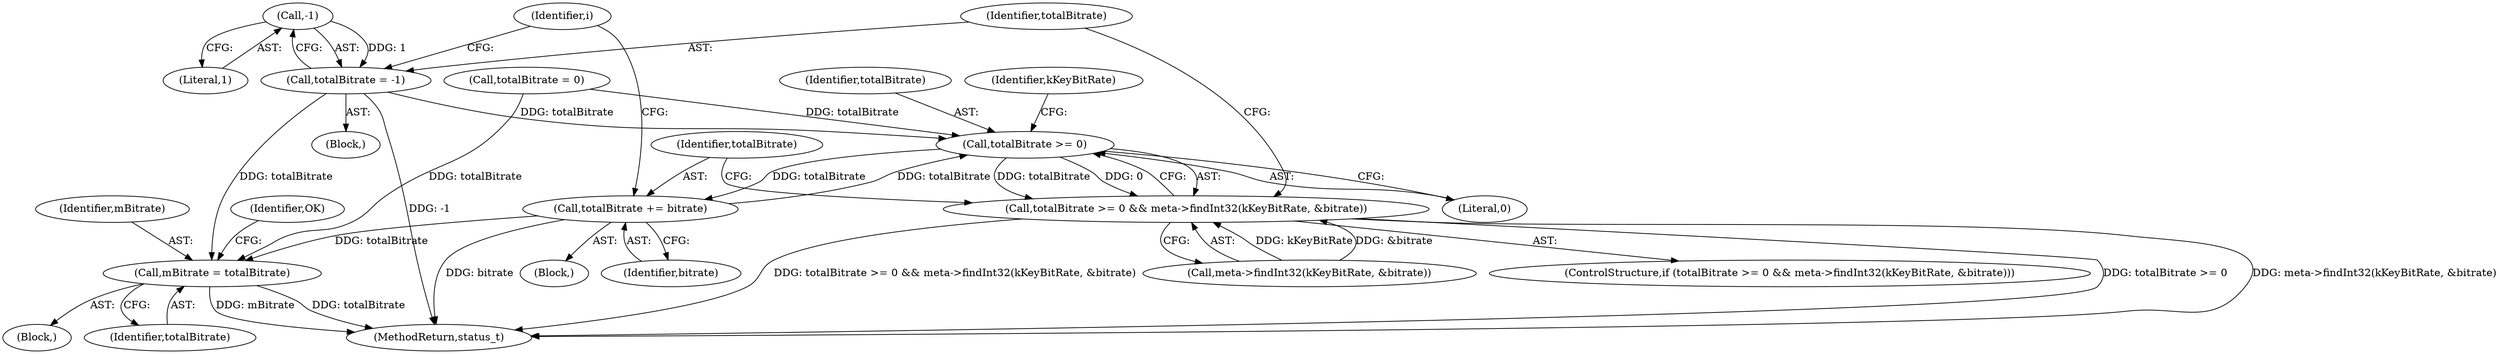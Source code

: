 digraph "1_Android_f81038006b4c59a5a148dcad887371206033c28f@del" {
"1000417" [label="(Call,-1)"];
"1000415" [label="(Call,totalBitrate = -1)"];
"1000402" [label="(Call,totalBitrate >= 0)"];
"1000401" [label="(Call,totalBitrate >= 0 && meta->findInt32(kKeyBitRate, &bitrate))"];
"1000410" [label="(Call,totalBitrate += bitrate)"];
"1000419" [label="(Call,mBitrate = totalBitrate)"];
"1000405" [label="(Call,meta->findInt32(kKeyBitRate, &bitrate))"];
"1000424" [label="(MethodReturn,status_t)"];
"1000101" [label="(Block,)"];
"1000402" [label="(Call,totalBitrate >= 0)"];
"1000417" [label="(Call,-1)"];
"1000423" [label="(Identifier,OK)"];
"1000419" [label="(Call,mBitrate = totalBitrate)"];
"1000416" [label="(Identifier,totalBitrate)"];
"1000418" [label="(Literal,1)"];
"1000403" [label="(Identifier,totalBitrate)"];
"1000400" [label="(ControlStructure,if (totalBitrate >= 0 && meta->findInt32(kKeyBitRate, &bitrate)))"];
"1000421" [label="(Identifier,totalBitrate)"];
"1000412" [label="(Identifier,bitrate)"];
"1000410" [label="(Call,totalBitrate += bitrate)"];
"1000401" [label="(Call,totalBitrate >= 0 && meta->findInt32(kKeyBitRate, &bitrate))"];
"1000411" [label="(Identifier,totalBitrate)"];
"1000415" [label="(Call,totalBitrate = -1)"];
"1000244" [label="(Call,totalBitrate = 0)"];
"1000406" [label="(Identifier,kKeyBitRate)"];
"1000414" [label="(Block,)"];
"1000404" [label="(Literal,0)"];
"1000420" [label="(Identifier,mBitrate)"];
"1000267" [label="(Identifier,i)"];
"1000409" [label="(Block,)"];
"1000417" -> "1000415"  [label="AST: "];
"1000417" -> "1000418"  [label="CFG: "];
"1000418" -> "1000417"  [label="AST: "];
"1000415" -> "1000417"  [label="CFG: "];
"1000417" -> "1000415"  [label="DDG: 1"];
"1000415" -> "1000414"  [label="AST: "];
"1000416" -> "1000415"  [label="AST: "];
"1000267" -> "1000415"  [label="CFG: "];
"1000415" -> "1000424"  [label="DDG: -1"];
"1000415" -> "1000402"  [label="DDG: totalBitrate"];
"1000415" -> "1000419"  [label="DDG: totalBitrate"];
"1000402" -> "1000401"  [label="AST: "];
"1000402" -> "1000404"  [label="CFG: "];
"1000403" -> "1000402"  [label="AST: "];
"1000404" -> "1000402"  [label="AST: "];
"1000406" -> "1000402"  [label="CFG: "];
"1000401" -> "1000402"  [label="CFG: "];
"1000402" -> "1000401"  [label="DDG: totalBitrate"];
"1000402" -> "1000401"  [label="DDG: 0"];
"1000410" -> "1000402"  [label="DDG: totalBitrate"];
"1000244" -> "1000402"  [label="DDG: totalBitrate"];
"1000402" -> "1000410"  [label="DDG: totalBitrate"];
"1000401" -> "1000400"  [label="AST: "];
"1000401" -> "1000405"  [label="CFG: "];
"1000405" -> "1000401"  [label="AST: "];
"1000411" -> "1000401"  [label="CFG: "];
"1000416" -> "1000401"  [label="CFG: "];
"1000401" -> "1000424"  [label="DDG: meta->findInt32(kKeyBitRate, &bitrate)"];
"1000401" -> "1000424"  [label="DDG: totalBitrate >= 0 && meta->findInt32(kKeyBitRate, &bitrate)"];
"1000401" -> "1000424"  [label="DDG: totalBitrate >= 0"];
"1000405" -> "1000401"  [label="DDG: kKeyBitRate"];
"1000405" -> "1000401"  [label="DDG: &bitrate"];
"1000410" -> "1000409"  [label="AST: "];
"1000410" -> "1000412"  [label="CFG: "];
"1000411" -> "1000410"  [label="AST: "];
"1000412" -> "1000410"  [label="AST: "];
"1000267" -> "1000410"  [label="CFG: "];
"1000410" -> "1000424"  [label="DDG: bitrate"];
"1000410" -> "1000419"  [label="DDG: totalBitrate"];
"1000419" -> "1000101"  [label="AST: "];
"1000419" -> "1000421"  [label="CFG: "];
"1000420" -> "1000419"  [label="AST: "];
"1000421" -> "1000419"  [label="AST: "];
"1000423" -> "1000419"  [label="CFG: "];
"1000419" -> "1000424"  [label="DDG: mBitrate"];
"1000419" -> "1000424"  [label="DDG: totalBitrate"];
"1000244" -> "1000419"  [label="DDG: totalBitrate"];
}
